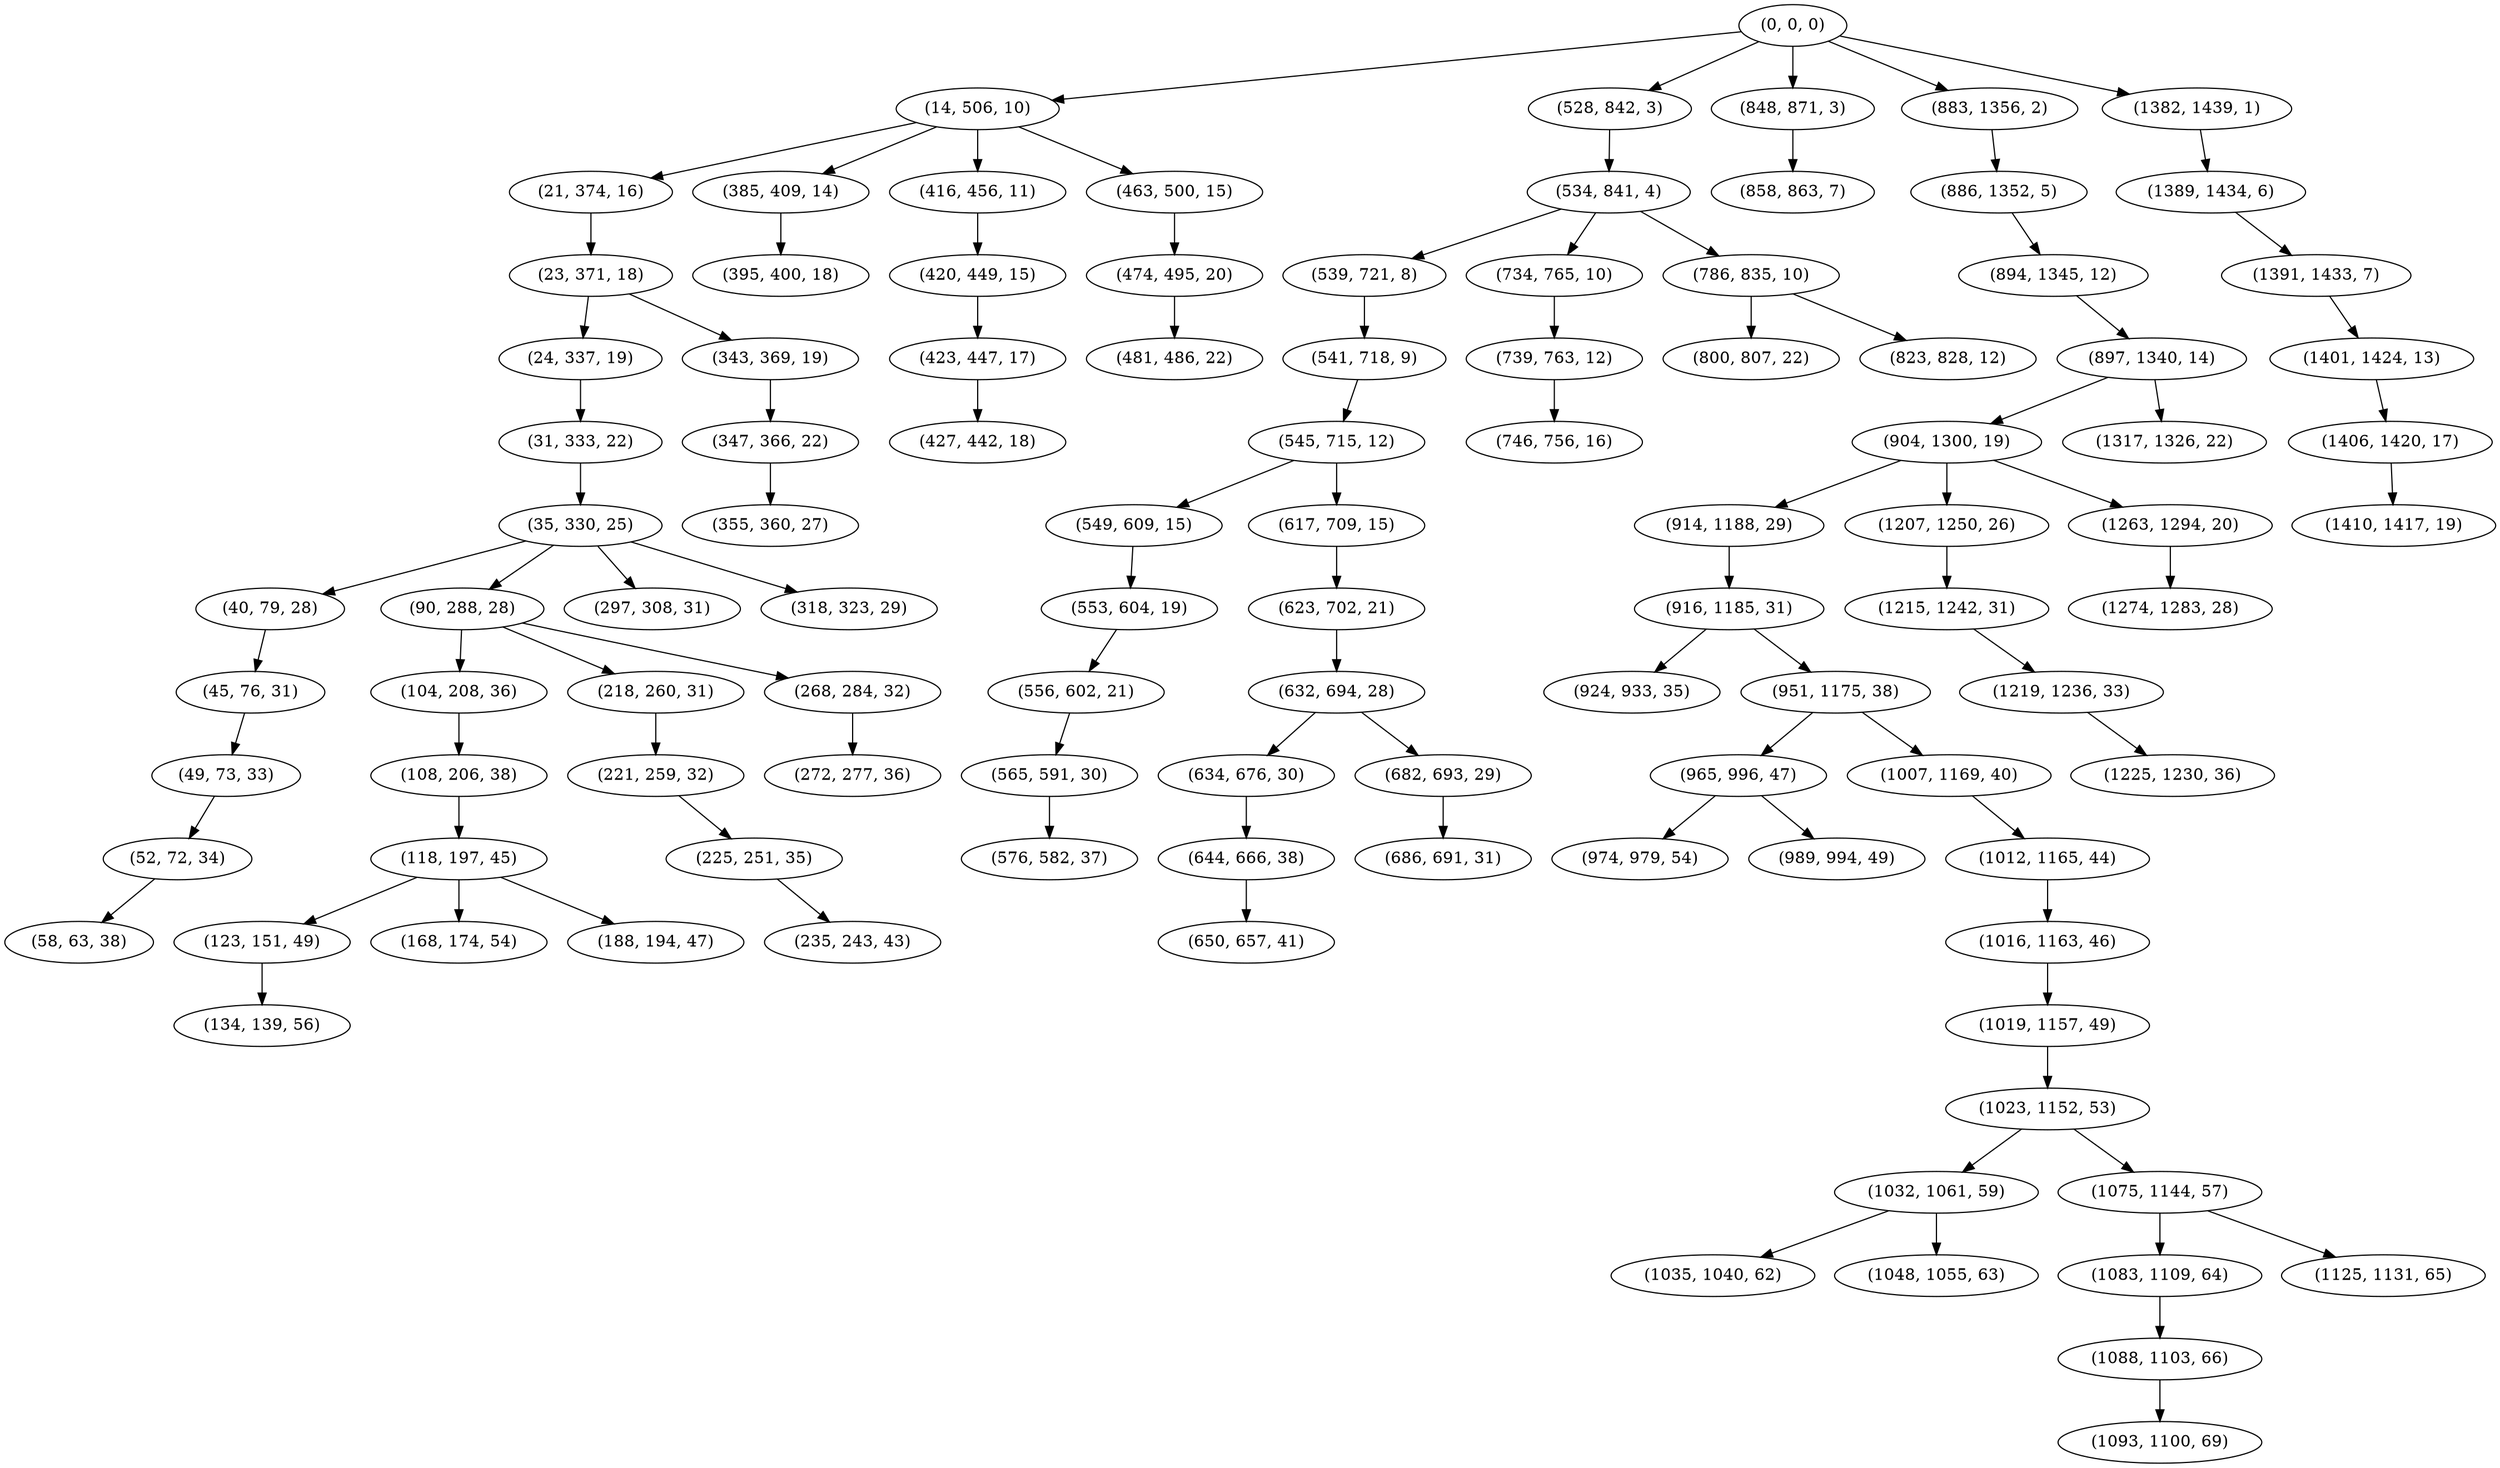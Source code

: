digraph tree {
    "(0, 0, 0)";
    "(14, 506, 10)";
    "(21, 374, 16)";
    "(23, 371, 18)";
    "(24, 337, 19)";
    "(31, 333, 22)";
    "(35, 330, 25)";
    "(40, 79, 28)";
    "(45, 76, 31)";
    "(49, 73, 33)";
    "(52, 72, 34)";
    "(58, 63, 38)";
    "(90, 288, 28)";
    "(104, 208, 36)";
    "(108, 206, 38)";
    "(118, 197, 45)";
    "(123, 151, 49)";
    "(134, 139, 56)";
    "(168, 174, 54)";
    "(188, 194, 47)";
    "(218, 260, 31)";
    "(221, 259, 32)";
    "(225, 251, 35)";
    "(235, 243, 43)";
    "(268, 284, 32)";
    "(272, 277, 36)";
    "(297, 308, 31)";
    "(318, 323, 29)";
    "(343, 369, 19)";
    "(347, 366, 22)";
    "(355, 360, 27)";
    "(385, 409, 14)";
    "(395, 400, 18)";
    "(416, 456, 11)";
    "(420, 449, 15)";
    "(423, 447, 17)";
    "(427, 442, 18)";
    "(463, 500, 15)";
    "(474, 495, 20)";
    "(481, 486, 22)";
    "(528, 842, 3)";
    "(534, 841, 4)";
    "(539, 721, 8)";
    "(541, 718, 9)";
    "(545, 715, 12)";
    "(549, 609, 15)";
    "(553, 604, 19)";
    "(556, 602, 21)";
    "(565, 591, 30)";
    "(576, 582, 37)";
    "(617, 709, 15)";
    "(623, 702, 21)";
    "(632, 694, 28)";
    "(634, 676, 30)";
    "(644, 666, 38)";
    "(650, 657, 41)";
    "(682, 693, 29)";
    "(686, 691, 31)";
    "(734, 765, 10)";
    "(739, 763, 12)";
    "(746, 756, 16)";
    "(786, 835, 10)";
    "(800, 807, 22)";
    "(823, 828, 12)";
    "(848, 871, 3)";
    "(858, 863, 7)";
    "(883, 1356, 2)";
    "(886, 1352, 5)";
    "(894, 1345, 12)";
    "(897, 1340, 14)";
    "(904, 1300, 19)";
    "(914, 1188, 29)";
    "(916, 1185, 31)";
    "(924, 933, 35)";
    "(951, 1175, 38)";
    "(965, 996, 47)";
    "(974, 979, 54)";
    "(989, 994, 49)";
    "(1007, 1169, 40)";
    "(1012, 1165, 44)";
    "(1016, 1163, 46)";
    "(1019, 1157, 49)";
    "(1023, 1152, 53)";
    "(1032, 1061, 59)";
    "(1035, 1040, 62)";
    "(1048, 1055, 63)";
    "(1075, 1144, 57)";
    "(1083, 1109, 64)";
    "(1088, 1103, 66)";
    "(1093, 1100, 69)";
    "(1125, 1131, 65)";
    "(1207, 1250, 26)";
    "(1215, 1242, 31)";
    "(1219, 1236, 33)";
    "(1225, 1230, 36)";
    "(1263, 1294, 20)";
    "(1274, 1283, 28)";
    "(1317, 1326, 22)";
    "(1382, 1439, 1)";
    "(1389, 1434, 6)";
    "(1391, 1433, 7)";
    "(1401, 1424, 13)";
    "(1406, 1420, 17)";
    "(1410, 1417, 19)";
    "(0, 0, 0)" -> "(14, 506, 10)";
    "(0, 0, 0)" -> "(528, 842, 3)";
    "(0, 0, 0)" -> "(848, 871, 3)";
    "(0, 0, 0)" -> "(883, 1356, 2)";
    "(0, 0, 0)" -> "(1382, 1439, 1)";
    "(14, 506, 10)" -> "(21, 374, 16)";
    "(14, 506, 10)" -> "(385, 409, 14)";
    "(14, 506, 10)" -> "(416, 456, 11)";
    "(14, 506, 10)" -> "(463, 500, 15)";
    "(21, 374, 16)" -> "(23, 371, 18)";
    "(23, 371, 18)" -> "(24, 337, 19)";
    "(23, 371, 18)" -> "(343, 369, 19)";
    "(24, 337, 19)" -> "(31, 333, 22)";
    "(31, 333, 22)" -> "(35, 330, 25)";
    "(35, 330, 25)" -> "(40, 79, 28)";
    "(35, 330, 25)" -> "(90, 288, 28)";
    "(35, 330, 25)" -> "(297, 308, 31)";
    "(35, 330, 25)" -> "(318, 323, 29)";
    "(40, 79, 28)" -> "(45, 76, 31)";
    "(45, 76, 31)" -> "(49, 73, 33)";
    "(49, 73, 33)" -> "(52, 72, 34)";
    "(52, 72, 34)" -> "(58, 63, 38)";
    "(90, 288, 28)" -> "(104, 208, 36)";
    "(90, 288, 28)" -> "(218, 260, 31)";
    "(90, 288, 28)" -> "(268, 284, 32)";
    "(104, 208, 36)" -> "(108, 206, 38)";
    "(108, 206, 38)" -> "(118, 197, 45)";
    "(118, 197, 45)" -> "(123, 151, 49)";
    "(118, 197, 45)" -> "(168, 174, 54)";
    "(118, 197, 45)" -> "(188, 194, 47)";
    "(123, 151, 49)" -> "(134, 139, 56)";
    "(218, 260, 31)" -> "(221, 259, 32)";
    "(221, 259, 32)" -> "(225, 251, 35)";
    "(225, 251, 35)" -> "(235, 243, 43)";
    "(268, 284, 32)" -> "(272, 277, 36)";
    "(343, 369, 19)" -> "(347, 366, 22)";
    "(347, 366, 22)" -> "(355, 360, 27)";
    "(385, 409, 14)" -> "(395, 400, 18)";
    "(416, 456, 11)" -> "(420, 449, 15)";
    "(420, 449, 15)" -> "(423, 447, 17)";
    "(423, 447, 17)" -> "(427, 442, 18)";
    "(463, 500, 15)" -> "(474, 495, 20)";
    "(474, 495, 20)" -> "(481, 486, 22)";
    "(528, 842, 3)" -> "(534, 841, 4)";
    "(534, 841, 4)" -> "(539, 721, 8)";
    "(534, 841, 4)" -> "(734, 765, 10)";
    "(534, 841, 4)" -> "(786, 835, 10)";
    "(539, 721, 8)" -> "(541, 718, 9)";
    "(541, 718, 9)" -> "(545, 715, 12)";
    "(545, 715, 12)" -> "(549, 609, 15)";
    "(545, 715, 12)" -> "(617, 709, 15)";
    "(549, 609, 15)" -> "(553, 604, 19)";
    "(553, 604, 19)" -> "(556, 602, 21)";
    "(556, 602, 21)" -> "(565, 591, 30)";
    "(565, 591, 30)" -> "(576, 582, 37)";
    "(617, 709, 15)" -> "(623, 702, 21)";
    "(623, 702, 21)" -> "(632, 694, 28)";
    "(632, 694, 28)" -> "(634, 676, 30)";
    "(632, 694, 28)" -> "(682, 693, 29)";
    "(634, 676, 30)" -> "(644, 666, 38)";
    "(644, 666, 38)" -> "(650, 657, 41)";
    "(682, 693, 29)" -> "(686, 691, 31)";
    "(734, 765, 10)" -> "(739, 763, 12)";
    "(739, 763, 12)" -> "(746, 756, 16)";
    "(786, 835, 10)" -> "(800, 807, 22)";
    "(786, 835, 10)" -> "(823, 828, 12)";
    "(848, 871, 3)" -> "(858, 863, 7)";
    "(883, 1356, 2)" -> "(886, 1352, 5)";
    "(886, 1352, 5)" -> "(894, 1345, 12)";
    "(894, 1345, 12)" -> "(897, 1340, 14)";
    "(897, 1340, 14)" -> "(904, 1300, 19)";
    "(897, 1340, 14)" -> "(1317, 1326, 22)";
    "(904, 1300, 19)" -> "(914, 1188, 29)";
    "(904, 1300, 19)" -> "(1207, 1250, 26)";
    "(904, 1300, 19)" -> "(1263, 1294, 20)";
    "(914, 1188, 29)" -> "(916, 1185, 31)";
    "(916, 1185, 31)" -> "(924, 933, 35)";
    "(916, 1185, 31)" -> "(951, 1175, 38)";
    "(951, 1175, 38)" -> "(965, 996, 47)";
    "(951, 1175, 38)" -> "(1007, 1169, 40)";
    "(965, 996, 47)" -> "(974, 979, 54)";
    "(965, 996, 47)" -> "(989, 994, 49)";
    "(1007, 1169, 40)" -> "(1012, 1165, 44)";
    "(1012, 1165, 44)" -> "(1016, 1163, 46)";
    "(1016, 1163, 46)" -> "(1019, 1157, 49)";
    "(1019, 1157, 49)" -> "(1023, 1152, 53)";
    "(1023, 1152, 53)" -> "(1032, 1061, 59)";
    "(1023, 1152, 53)" -> "(1075, 1144, 57)";
    "(1032, 1061, 59)" -> "(1035, 1040, 62)";
    "(1032, 1061, 59)" -> "(1048, 1055, 63)";
    "(1075, 1144, 57)" -> "(1083, 1109, 64)";
    "(1075, 1144, 57)" -> "(1125, 1131, 65)";
    "(1083, 1109, 64)" -> "(1088, 1103, 66)";
    "(1088, 1103, 66)" -> "(1093, 1100, 69)";
    "(1207, 1250, 26)" -> "(1215, 1242, 31)";
    "(1215, 1242, 31)" -> "(1219, 1236, 33)";
    "(1219, 1236, 33)" -> "(1225, 1230, 36)";
    "(1263, 1294, 20)" -> "(1274, 1283, 28)";
    "(1382, 1439, 1)" -> "(1389, 1434, 6)";
    "(1389, 1434, 6)" -> "(1391, 1433, 7)";
    "(1391, 1433, 7)" -> "(1401, 1424, 13)";
    "(1401, 1424, 13)" -> "(1406, 1420, 17)";
    "(1406, 1420, 17)" -> "(1410, 1417, 19)";
}
